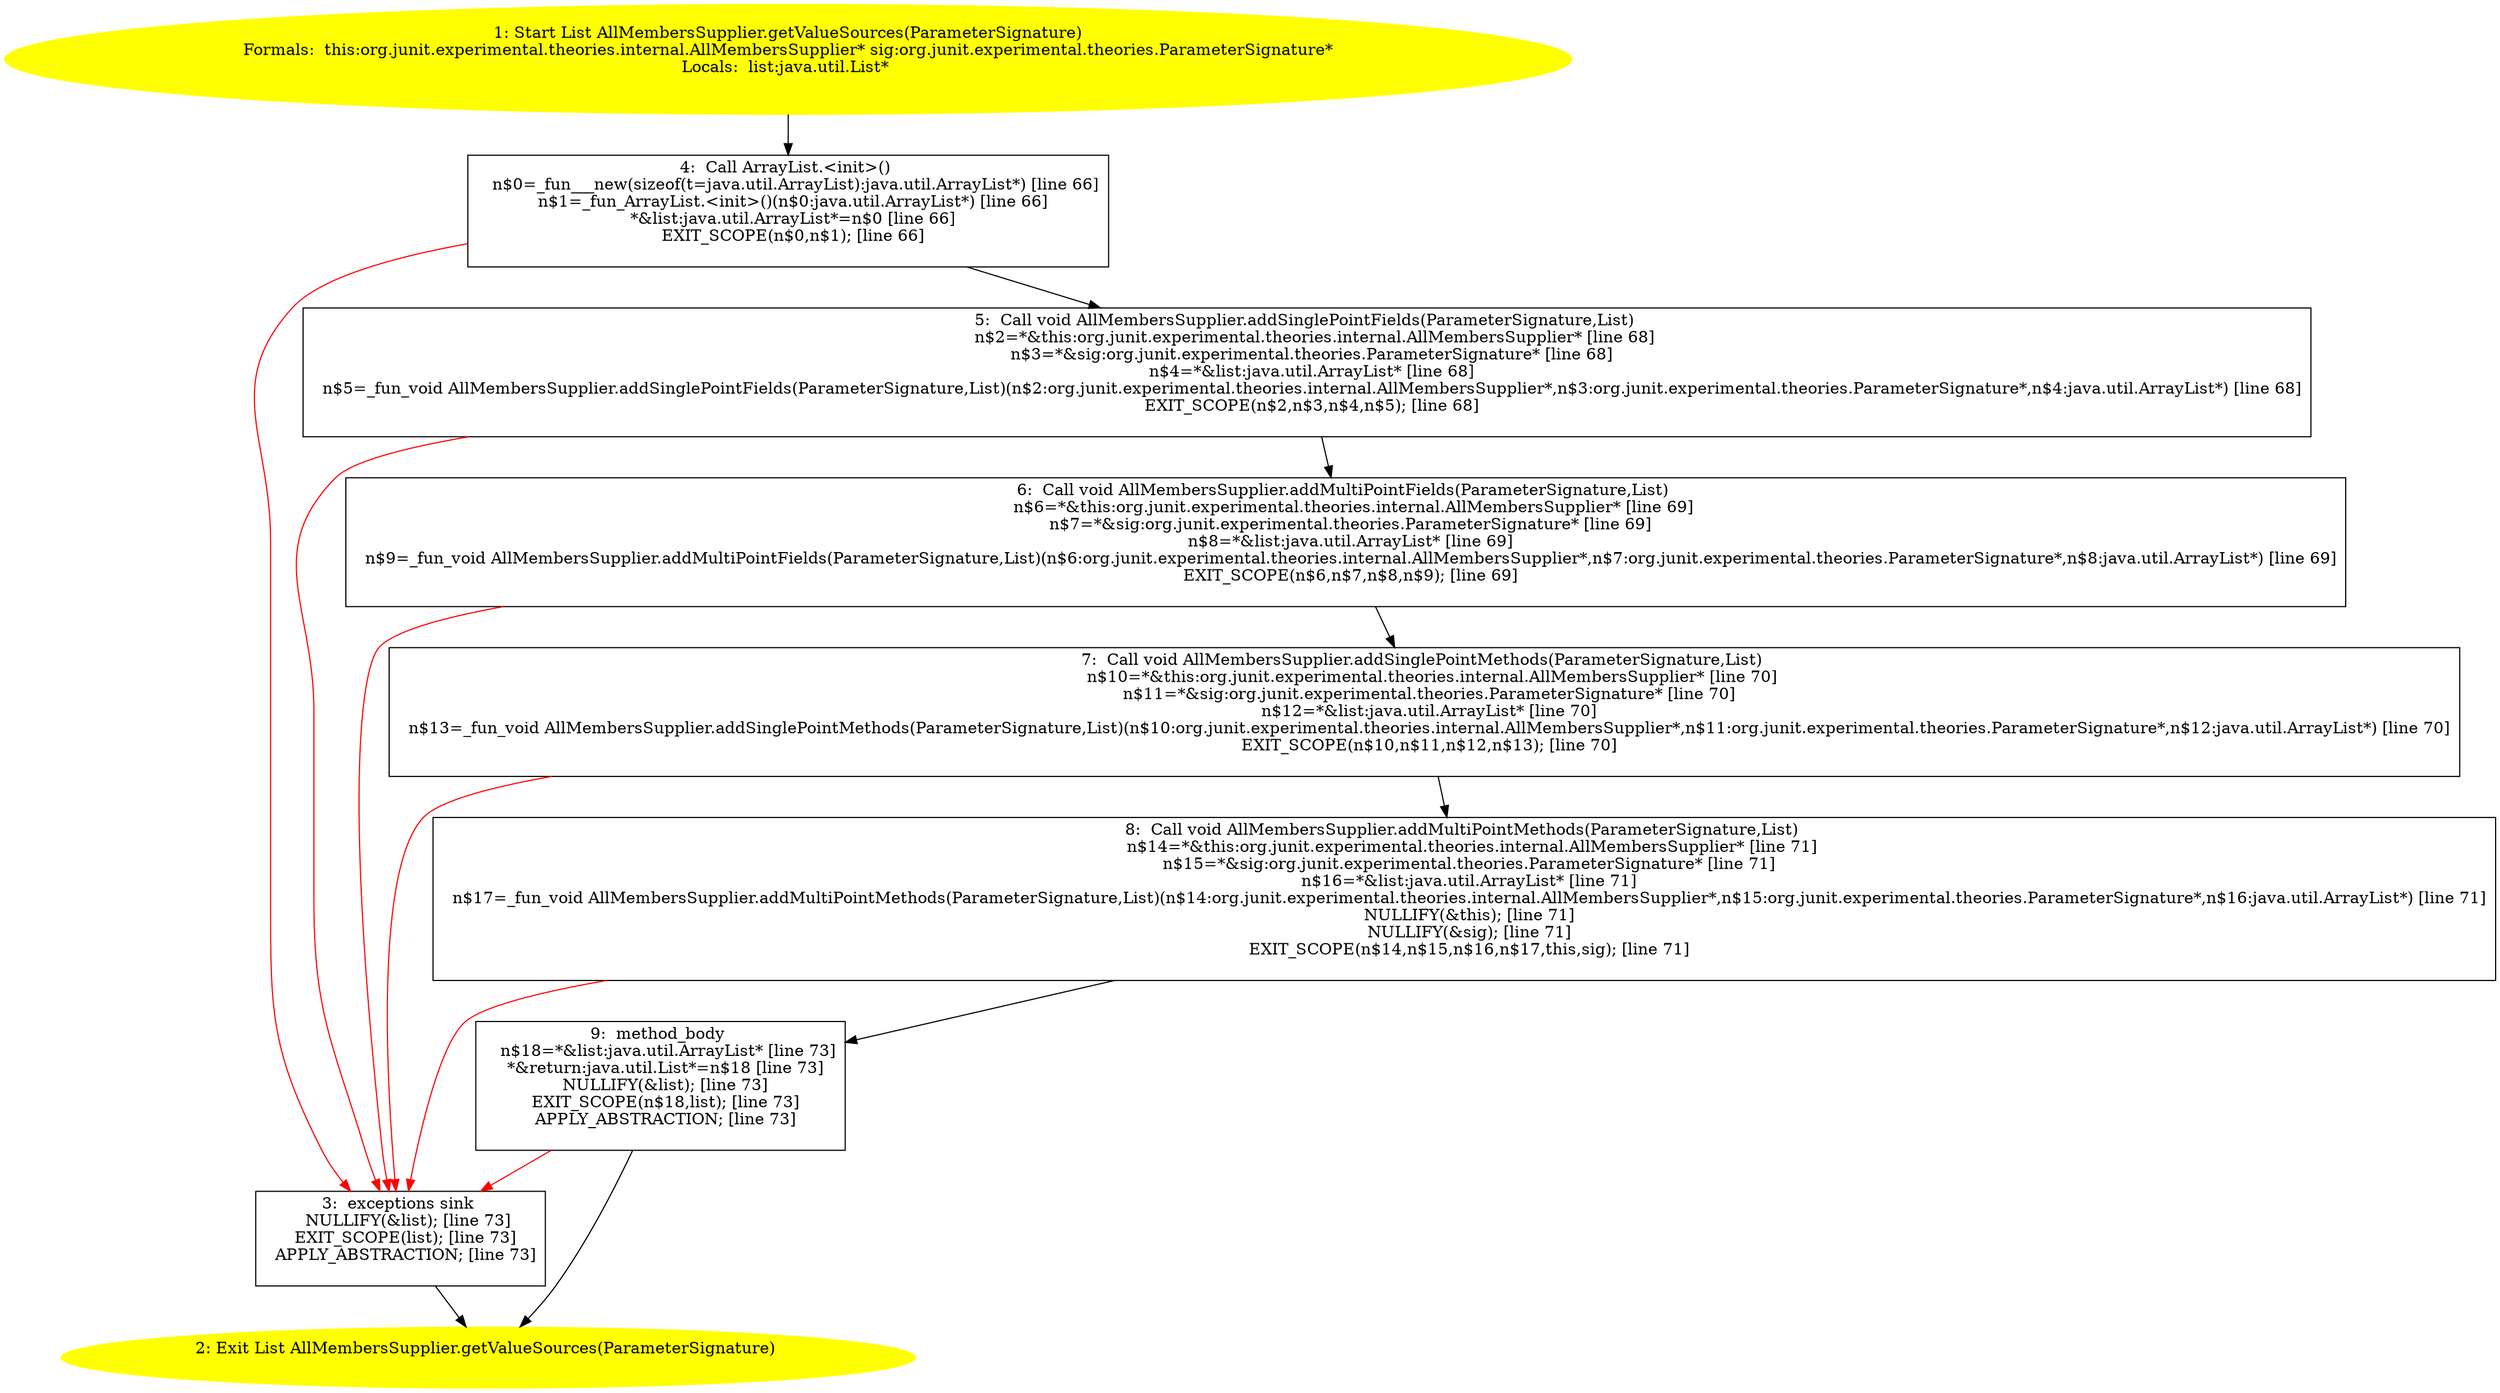 /* @generated */
digraph cfg {
"org.junit.experimental.theories.internal.AllMembersSupplier.getValueSources(org.junit.experimental.t.ebc5654535ccefd34f75f94c94b93dcb_1" [label="1: Start List AllMembersSupplier.getValueSources(ParameterSignature)\nFormals:  this:org.junit.experimental.theories.internal.AllMembersSupplier* sig:org.junit.experimental.theories.ParameterSignature*\nLocals:  list:java.util.List* \n  " color=yellow style=filled]
	

	 "org.junit.experimental.theories.internal.AllMembersSupplier.getValueSources(org.junit.experimental.t.ebc5654535ccefd34f75f94c94b93dcb_1" -> "org.junit.experimental.theories.internal.AllMembersSupplier.getValueSources(org.junit.experimental.t.ebc5654535ccefd34f75f94c94b93dcb_4" ;
"org.junit.experimental.theories.internal.AllMembersSupplier.getValueSources(org.junit.experimental.t.ebc5654535ccefd34f75f94c94b93dcb_2" [label="2: Exit List AllMembersSupplier.getValueSources(ParameterSignature) \n  " color=yellow style=filled]
	

"org.junit.experimental.theories.internal.AllMembersSupplier.getValueSources(org.junit.experimental.t.ebc5654535ccefd34f75f94c94b93dcb_3" [label="3:  exceptions sink \n   NULLIFY(&list); [line 73]\n  EXIT_SCOPE(list); [line 73]\n  APPLY_ABSTRACTION; [line 73]\n " shape="box"]
	

	 "org.junit.experimental.theories.internal.AllMembersSupplier.getValueSources(org.junit.experimental.t.ebc5654535ccefd34f75f94c94b93dcb_3" -> "org.junit.experimental.theories.internal.AllMembersSupplier.getValueSources(org.junit.experimental.t.ebc5654535ccefd34f75f94c94b93dcb_2" ;
"org.junit.experimental.theories.internal.AllMembersSupplier.getValueSources(org.junit.experimental.t.ebc5654535ccefd34f75f94c94b93dcb_4" [label="4:  Call ArrayList.<init>() \n   n$0=_fun___new(sizeof(t=java.util.ArrayList):java.util.ArrayList*) [line 66]\n  n$1=_fun_ArrayList.<init>()(n$0:java.util.ArrayList*) [line 66]\n  *&list:java.util.ArrayList*=n$0 [line 66]\n  EXIT_SCOPE(n$0,n$1); [line 66]\n " shape="box"]
	

	 "org.junit.experimental.theories.internal.AllMembersSupplier.getValueSources(org.junit.experimental.t.ebc5654535ccefd34f75f94c94b93dcb_4" -> "org.junit.experimental.theories.internal.AllMembersSupplier.getValueSources(org.junit.experimental.t.ebc5654535ccefd34f75f94c94b93dcb_5" ;
	 "org.junit.experimental.theories.internal.AllMembersSupplier.getValueSources(org.junit.experimental.t.ebc5654535ccefd34f75f94c94b93dcb_4" -> "org.junit.experimental.theories.internal.AllMembersSupplier.getValueSources(org.junit.experimental.t.ebc5654535ccefd34f75f94c94b93dcb_3" [color="red" ];
"org.junit.experimental.theories.internal.AllMembersSupplier.getValueSources(org.junit.experimental.t.ebc5654535ccefd34f75f94c94b93dcb_5" [label="5:  Call void AllMembersSupplier.addSinglePointFields(ParameterSignature,List) \n   n$2=*&this:org.junit.experimental.theories.internal.AllMembersSupplier* [line 68]\n  n$3=*&sig:org.junit.experimental.theories.ParameterSignature* [line 68]\n  n$4=*&list:java.util.ArrayList* [line 68]\n  n$5=_fun_void AllMembersSupplier.addSinglePointFields(ParameterSignature,List)(n$2:org.junit.experimental.theories.internal.AllMembersSupplier*,n$3:org.junit.experimental.theories.ParameterSignature*,n$4:java.util.ArrayList*) [line 68]\n  EXIT_SCOPE(n$2,n$3,n$4,n$5); [line 68]\n " shape="box"]
	

	 "org.junit.experimental.theories.internal.AllMembersSupplier.getValueSources(org.junit.experimental.t.ebc5654535ccefd34f75f94c94b93dcb_5" -> "org.junit.experimental.theories.internal.AllMembersSupplier.getValueSources(org.junit.experimental.t.ebc5654535ccefd34f75f94c94b93dcb_6" ;
	 "org.junit.experimental.theories.internal.AllMembersSupplier.getValueSources(org.junit.experimental.t.ebc5654535ccefd34f75f94c94b93dcb_5" -> "org.junit.experimental.theories.internal.AllMembersSupplier.getValueSources(org.junit.experimental.t.ebc5654535ccefd34f75f94c94b93dcb_3" [color="red" ];
"org.junit.experimental.theories.internal.AllMembersSupplier.getValueSources(org.junit.experimental.t.ebc5654535ccefd34f75f94c94b93dcb_6" [label="6:  Call void AllMembersSupplier.addMultiPointFields(ParameterSignature,List) \n   n$6=*&this:org.junit.experimental.theories.internal.AllMembersSupplier* [line 69]\n  n$7=*&sig:org.junit.experimental.theories.ParameterSignature* [line 69]\n  n$8=*&list:java.util.ArrayList* [line 69]\n  n$9=_fun_void AllMembersSupplier.addMultiPointFields(ParameterSignature,List)(n$6:org.junit.experimental.theories.internal.AllMembersSupplier*,n$7:org.junit.experimental.theories.ParameterSignature*,n$8:java.util.ArrayList*) [line 69]\n  EXIT_SCOPE(n$6,n$7,n$8,n$9); [line 69]\n " shape="box"]
	

	 "org.junit.experimental.theories.internal.AllMembersSupplier.getValueSources(org.junit.experimental.t.ebc5654535ccefd34f75f94c94b93dcb_6" -> "org.junit.experimental.theories.internal.AllMembersSupplier.getValueSources(org.junit.experimental.t.ebc5654535ccefd34f75f94c94b93dcb_7" ;
	 "org.junit.experimental.theories.internal.AllMembersSupplier.getValueSources(org.junit.experimental.t.ebc5654535ccefd34f75f94c94b93dcb_6" -> "org.junit.experimental.theories.internal.AllMembersSupplier.getValueSources(org.junit.experimental.t.ebc5654535ccefd34f75f94c94b93dcb_3" [color="red" ];
"org.junit.experimental.theories.internal.AllMembersSupplier.getValueSources(org.junit.experimental.t.ebc5654535ccefd34f75f94c94b93dcb_7" [label="7:  Call void AllMembersSupplier.addSinglePointMethods(ParameterSignature,List) \n   n$10=*&this:org.junit.experimental.theories.internal.AllMembersSupplier* [line 70]\n  n$11=*&sig:org.junit.experimental.theories.ParameterSignature* [line 70]\n  n$12=*&list:java.util.ArrayList* [line 70]\n  n$13=_fun_void AllMembersSupplier.addSinglePointMethods(ParameterSignature,List)(n$10:org.junit.experimental.theories.internal.AllMembersSupplier*,n$11:org.junit.experimental.theories.ParameterSignature*,n$12:java.util.ArrayList*) [line 70]\n  EXIT_SCOPE(n$10,n$11,n$12,n$13); [line 70]\n " shape="box"]
	

	 "org.junit.experimental.theories.internal.AllMembersSupplier.getValueSources(org.junit.experimental.t.ebc5654535ccefd34f75f94c94b93dcb_7" -> "org.junit.experimental.theories.internal.AllMembersSupplier.getValueSources(org.junit.experimental.t.ebc5654535ccefd34f75f94c94b93dcb_8" ;
	 "org.junit.experimental.theories.internal.AllMembersSupplier.getValueSources(org.junit.experimental.t.ebc5654535ccefd34f75f94c94b93dcb_7" -> "org.junit.experimental.theories.internal.AllMembersSupplier.getValueSources(org.junit.experimental.t.ebc5654535ccefd34f75f94c94b93dcb_3" [color="red" ];
"org.junit.experimental.theories.internal.AllMembersSupplier.getValueSources(org.junit.experimental.t.ebc5654535ccefd34f75f94c94b93dcb_8" [label="8:  Call void AllMembersSupplier.addMultiPointMethods(ParameterSignature,List) \n   n$14=*&this:org.junit.experimental.theories.internal.AllMembersSupplier* [line 71]\n  n$15=*&sig:org.junit.experimental.theories.ParameterSignature* [line 71]\n  n$16=*&list:java.util.ArrayList* [line 71]\n  n$17=_fun_void AllMembersSupplier.addMultiPointMethods(ParameterSignature,List)(n$14:org.junit.experimental.theories.internal.AllMembersSupplier*,n$15:org.junit.experimental.theories.ParameterSignature*,n$16:java.util.ArrayList*) [line 71]\n  NULLIFY(&this); [line 71]\n  NULLIFY(&sig); [line 71]\n  EXIT_SCOPE(n$14,n$15,n$16,n$17,this,sig); [line 71]\n " shape="box"]
	

	 "org.junit.experimental.theories.internal.AllMembersSupplier.getValueSources(org.junit.experimental.t.ebc5654535ccefd34f75f94c94b93dcb_8" -> "org.junit.experimental.theories.internal.AllMembersSupplier.getValueSources(org.junit.experimental.t.ebc5654535ccefd34f75f94c94b93dcb_9" ;
	 "org.junit.experimental.theories.internal.AllMembersSupplier.getValueSources(org.junit.experimental.t.ebc5654535ccefd34f75f94c94b93dcb_8" -> "org.junit.experimental.theories.internal.AllMembersSupplier.getValueSources(org.junit.experimental.t.ebc5654535ccefd34f75f94c94b93dcb_3" [color="red" ];
"org.junit.experimental.theories.internal.AllMembersSupplier.getValueSources(org.junit.experimental.t.ebc5654535ccefd34f75f94c94b93dcb_9" [label="9:  method_body \n   n$18=*&list:java.util.ArrayList* [line 73]\n  *&return:java.util.List*=n$18 [line 73]\n  NULLIFY(&list); [line 73]\n  EXIT_SCOPE(n$18,list); [line 73]\n  APPLY_ABSTRACTION; [line 73]\n " shape="box"]
	

	 "org.junit.experimental.theories.internal.AllMembersSupplier.getValueSources(org.junit.experimental.t.ebc5654535ccefd34f75f94c94b93dcb_9" -> "org.junit.experimental.theories.internal.AllMembersSupplier.getValueSources(org.junit.experimental.t.ebc5654535ccefd34f75f94c94b93dcb_2" ;
	 "org.junit.experimental.theories.internal.AllMembersSupplier.getValueSources(org.junit.experimental.t.ebc5654535ccefd34f75f94c94b93dcb_9" -> "org.junit.experimental.theories.internal.AllMembersSupplier.getValueSources(org.junit.experimental.t.ebc5654535ccefd34f75f94c94b93dcb_3" [color="red" ];
}
